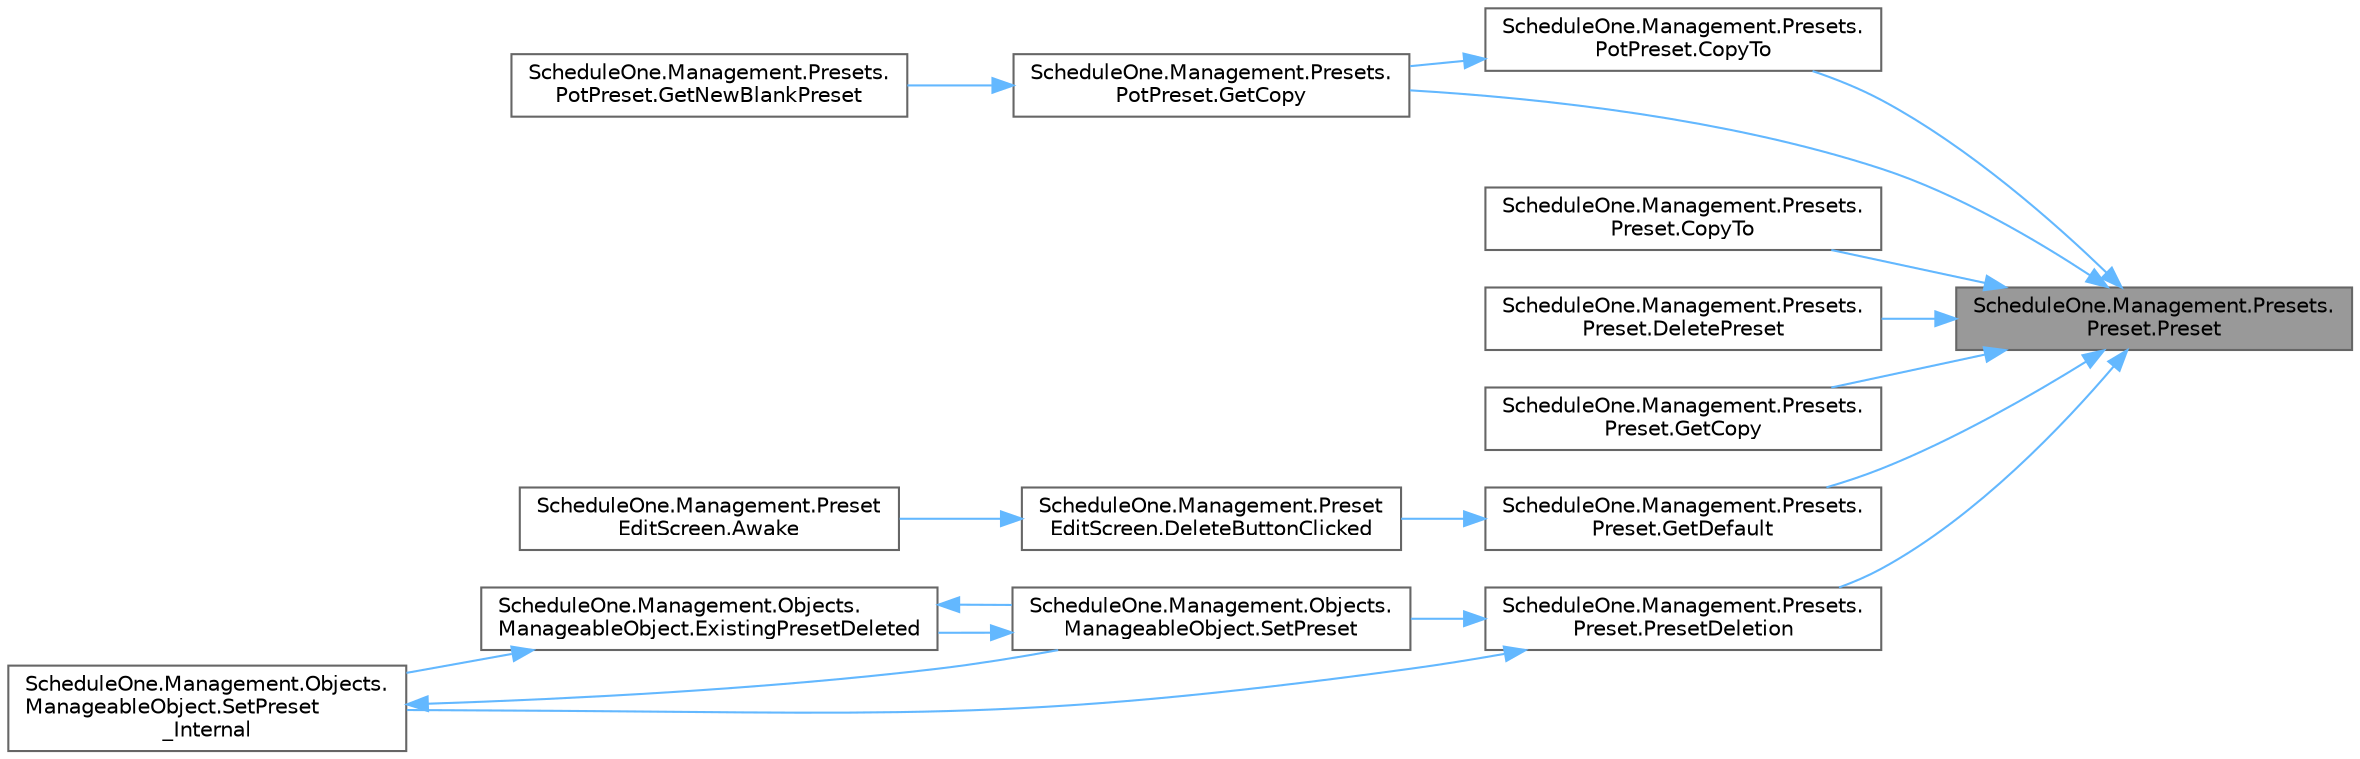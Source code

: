digraph "ScheduleOne.Management.Presets.Preset.Preset"
{
 // LATEX_PDF_SIZE
  bgcolor="transparent";
  edge [fontname=Helvetica,fontsize=10,labelfontname=Helvetica,labelfontsize=10];
  node [fontname=Helvetica,fontsize=10,shape=box,height=0.2,width=0.4];
  rankdir="RL";
  Node1 [id="Node000001",label="ScheduleOne.Management.Presets.\lPreset.Preset",height=0.2,width=0.4,color="gray40", fillcolor="grey60", style="filled", fontcolor="black",tooltip=" "];
  Node1 -> Node2 [id="edge1_Node000001_Node000002",dir="back",color="steelblue1",style="solid",tooltip=" "];
  Node2 [id="Node000002",label="ScheduleOne.Management.Presets.\lPotPreset.CopyTo",height=0.2,width=0.4,color="grey40", fillcolor="white", style="filled",URL="$class_schedule_one_1_1_management_1_1_presets_1_1_pot_preset.html#ab0a7f64080ebce4f979b72e59c35a98f",tooltip=" "];
  Node2 -> Node3 [id="edge2_Node000002_Node000003",dir="back",color="steelblue1",style="solid",tooltip=" "];
  Node3 [id="Node000003",label="ScheduleOne.Management.Presets.\lPotPreset.GetCopy",height=0.2,width=0.4,color="grey40", fillcolor="white", style="filled",URL="$class_schedule_one_1_1_management_1_1_presets_1_1_pot_preset.html#a052fdb7d12f0f8c02a32eb087d3ac11a",tooltip=" "];
  Node3 -> Node4 [id="edge3_Node000003_Node000004",dir="back",color="steelblue1",style="solid",tooltip=" "];
  Node4 [id="Node000004",label="ScheduleOne.Management.Presets.\lPotPreset.GetNewBlankPreset",height=0.2,width=0.4,color="grey40", fillcolor="white", style="filled",URL="$class_schedule_one_1_1_management_1_1_presets_1_1_pot_preset.html#a00de68dc5c929759c213110ffa2790ec",tooltip=" "];
  Node1 -> Node5 [id="edge4_Node000001_Node000005",dir="back",color="steelblue1",style="solid",tooltip=" "];
  Node5 [id="Node000005",label="ScheduleOne.Management.Presets.\lPreset.CopyTo",height=0.2,width=0.4,color="grey40", fillcolor="white", style="filled",URL="$class_schedule_one_1_1_management_1_1_presets_1_1_preset.html#aa346846c94bd6fa3940d3d6558348ef5",tooltip=" "];
  Node1 -> Node6 [id="edge5_Node000001_Node000006",dir="back",color="steelblue1",style="solid",tooltip=" "];
  Node6 [id="Node000006",label="ScheduleOne.Management.Presets.\lPreset.DeletePreset",height=0.2,width=0.4,color="grey40", fillcolor="white", style="filled",URL="$class_schedule_one_1_1_management_1_1_presets_1_1_preset.html#afe78d057f526e62386955acc0bf6da5e",tooltip=" "];
  Node1 -> Node3 [id="edge6_Node000001_Node000003",dir="back",color="steelblue1",style="solid",tooltip=" "];
  Node1 -> Node7 [id="edge7_Node000001_Node000007",dir="back",color="steelblue1",style="solid",tooltip=" "];
  Node7 [id="Node000007",label="ScheduleOne.Management.Presets.\lPreset.GetCopy",height=0.2,width=0.4,color="grey40", fillcolor="white", style="filled",URL="$class_schedule_one_1_1_management_1_1_presets_1_1_preset.html#a54af48dcbb6c84b65fb23193412309da",tooltip=" "];
  Node1 -> Node8 [id="edge8_Node000001_Node000008",dir="back",color="steelblue1",style="solid",tooltip=" "];
  Node8 [id="Node000008",label="ScheduleOne.Management.Presets.\lPreset.GetDefault",height=0.2,width=0.4,color="grey40", fillcolor="white", style="filled",URL="$class_schedule_one_1_1_management_1_1_presets_1_1_preset.html#a9073dcef888260a79e98356047cdb709",tooltip=" "];
  Node8 -> Node9 [id="edge9_Node000008_Node000009",dir="back",color="steelblue1",style="solid",tooltip=" "];
  Node9 [id="Node000009",label="ScheduleOne.Management.Preset\lEditScreen.DeleteButtonClicked",height=0.2,width=0.4,color="grey40", fillcolor="white", style="filled",URL="$class_schedule_one_1_1_management_1_1_preset_edit_screen.html#aeda2953de56adcf0c2df9fa8390e5a57",tooltip=" "];
  Node9 -> Node10 [id="edge10_Node000009_Node000010",dir="back",color="steelblue1",style="solid",tooltip=" "];
  Node10 [id="Node000010",label="ScheduleOne.Management.Preset\lEditScreen.Awake",height=0.2,width=0.4,color="grey40", fillcolor="white", style="filled",URL="$class_schedule_one_1_1_management_1_1_preset_edit_screen.html#a4159adaf0d24e76c690fe82923364907",tooltip=" "];
  Node1 -> Node11 [id="edge11_Node000001_Node000011",dir="back",color="steelblue1",style="solid",tooltip=" "];
  Node11 [id="Node000011",label="ScheduleOne.Management.Presets.\lPreset.PresetDeletion",height=0.2,width=0.4,color="grey40", fillcolor="white", style="filled",URL="$class_schedule_one_1_1_management_1_1_presets_1_1_preset.html#a430e207816c6708e5bcfbf1472363523",tooltip=" "];
  Node11 -> Node12 [id="edge12_Node000011_Node000012",dir="back",color="steelblue1",style="solid",tooltip=" "];
  Node12 [id="Node000012",label="ScheduleOne.Management.Objects.\lManageableObject.SetPreset",height=0.2,width=0.4,color="grey40", fillcolor="white", style="filled",URL="$class_schedule_one_1_1_management_1_1_objects_1_1_manageable_object.html#a637d0589dfdbd81b2249261eff49c453",tooltip=" "];
  Node12 -> Node13 [id="edge13_Node000012_Node000013",dir="back",color="steelblue1",style="solid",tooltip=" "];
  Node13 [id="Node000013",label="ScheduleOne.Management.Objects.\lManageableObject.ExistingPresetDeleted",height=0.2,width=0.4,color="grey40", fillcolor="white", style="filled",URL="$class_schedule_one_1_1_management_1_1_objects_1_1_manageable_object.html#a9b4d876b5166f34042bb6f6c9bf5471c",tooltip=" "];
  Node13 -> Node12 [id="edge14_Node000013_Node000012",dir="back",color="steelblue1",style="solid",tooltip=" "];
  Node13 -> Node14 [id="edge15_Node000013_Node000014",dir="back",color="steelblue1",style="solid",tooltip=" "];
  Node14 [id="Node000014",label="ScheduleOne.Management.Objects.\lManageableObject.SetPreset\l_Internal",height=0.2,width=0.4,color="grey40", fillcolor="white", style="filled",URL="$class_schedule_one_1_1_management_1_1_objects_1_1_manageable_object.html#a69c1926dbc4d4b04ce0a7934057c12da",tooltip=" "];
  Node14 -> Node12 [id="edge16_Node000014_Node000012",dir="back",color="steelblue1",style="solid",tooltip=" "];
  Node11 -> Node14 [id="edge17_Node000011_Node000014",dir="back",color="steelblue1",style="solid",tooltip=" "];
}
